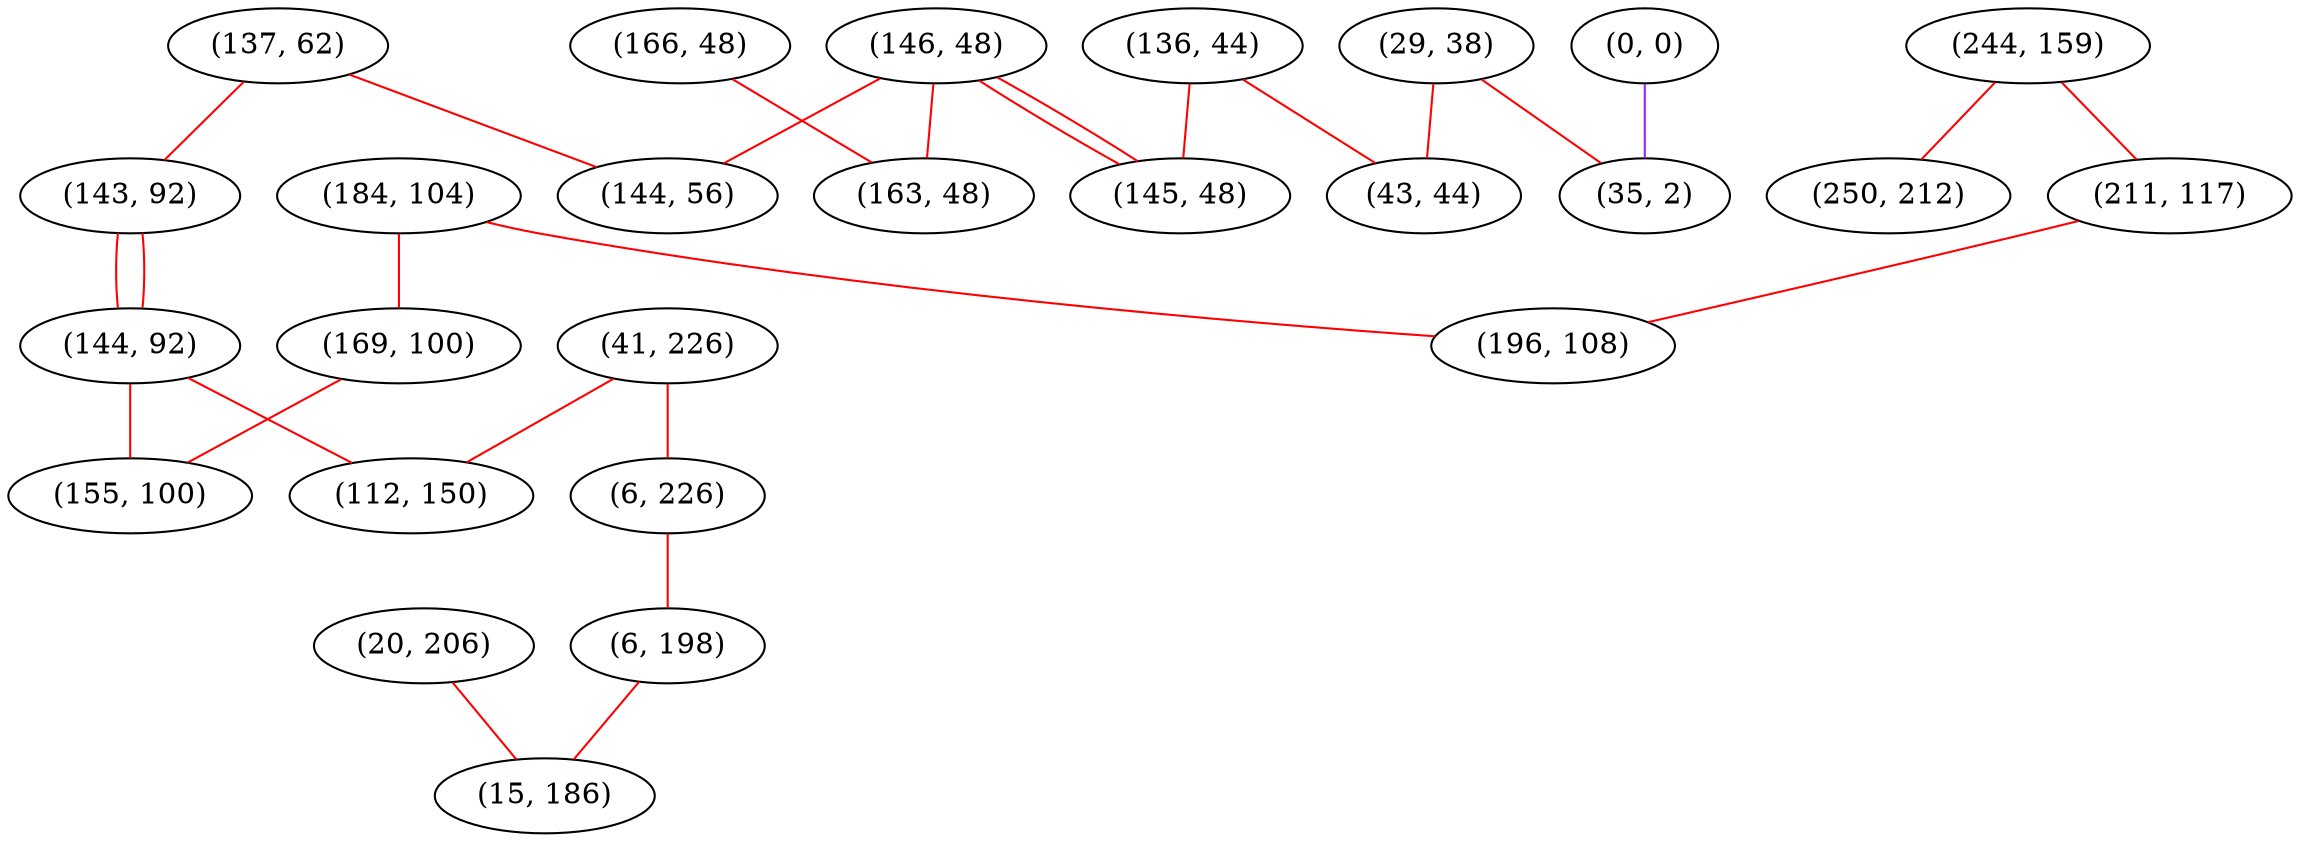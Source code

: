 graph "" {
"(184, 104)";
"(136, 44)";
"(146, 48)";
"(137, 62)";
"(20, 206)";
"(41, 226)";
"(244, 159)";
"(143, 92)";
"(6, 226)";
"(166, 48)";
"(29, 38)";
"(0, 0)";
"(250, 212)";
"(6, 198)";
"(144, 92)";
"(169, 100)";
"(43, 44)";
"(211, 117)";
"(35, 2)";
"(112, 150)";
"(196, 108)";
"(155, 100)";
"(163, 48)";
"(145, 48)";
"(144, 56)";
"(15, 186)";
"(184, 104)" -- "(196, 108)"  [color=red, key=0, weight=1];
"(184, 104)" -- "(169, 100)"  [color=red, key=0, weight=1];
"(136, 44)" -- "(145, 48)"  [color=red, key=0, weight=1];
"(136, 44)" -- "(43, 44)"  [color=red, key=0, weight=1];
"(146, 48)" -- "(163, 48)"  [color=red, key=0, weight=1];
"(146, 48)" -- "(145, 48)"  [color=red, key=0, weight=1];
"(146, 48)" -- "(145, 48)"  [color=red, key=1, weight=1];
"(146, 48)" -- "(144, 56)"  [color=red, key=0, weight=1];
"(137, 62)" -- "(143, 92)"  [color=red, key=0, weight=1];
"(137, 62)" -- "(144, 56)"  [color=red, key=0, weight=1];
"(20, 206)" -- "(15, 186)"  [color=red, key=0, weight=1];
"(41, 226)" -- "(112, 150)"  [color=red, key=0, weight=1];
"(41, 226)" -- "(6, 226)"  [color=red, key=0, weight=1];
"(244, 159)" -- "(250, 212)"  [color=red, key=0, weight=1];
"(244, 159)" -- "(211, 117)"  [color=red, key=0, weight=1];
"(143, 92)" -- "(144, 92)"  [color=red, key=0, weight=1];
"(143, 92)" -- "(144, 92)"  [color=red, key=1, weight=1];
"(6, 226)" -- "(6, 198)"  [color=red, key=0, weight=1];
"(166, 48)" -- "(163, 48)"  [color=red, key=0, weight=1];
"(29, 38)" -- "(35, 2)"  [color=red, key=0, weight=1];
"(29, 38)" -- "(43, 44)"  [color=red, key=0, weight=1];
"(0, 0)" -- "(35, 2)"  [color=purple, key=0, weight=4];
"(6, 198)" -- "(15, 186)"  [color=red, key=0, weight=1];
"(144, 92)" -- "(112, 150)"  [color=red, key=0, weight=1];
"(144, 92)" -- "(155, 100)"  [color=red, key=0, weight=1];
"(169, 100)" -- "(155, 100)"  [color=red, key=0, weight=1];
"(211, 117)" -- "(196, 108)"  [color=red, key=0, weight=1];
}
